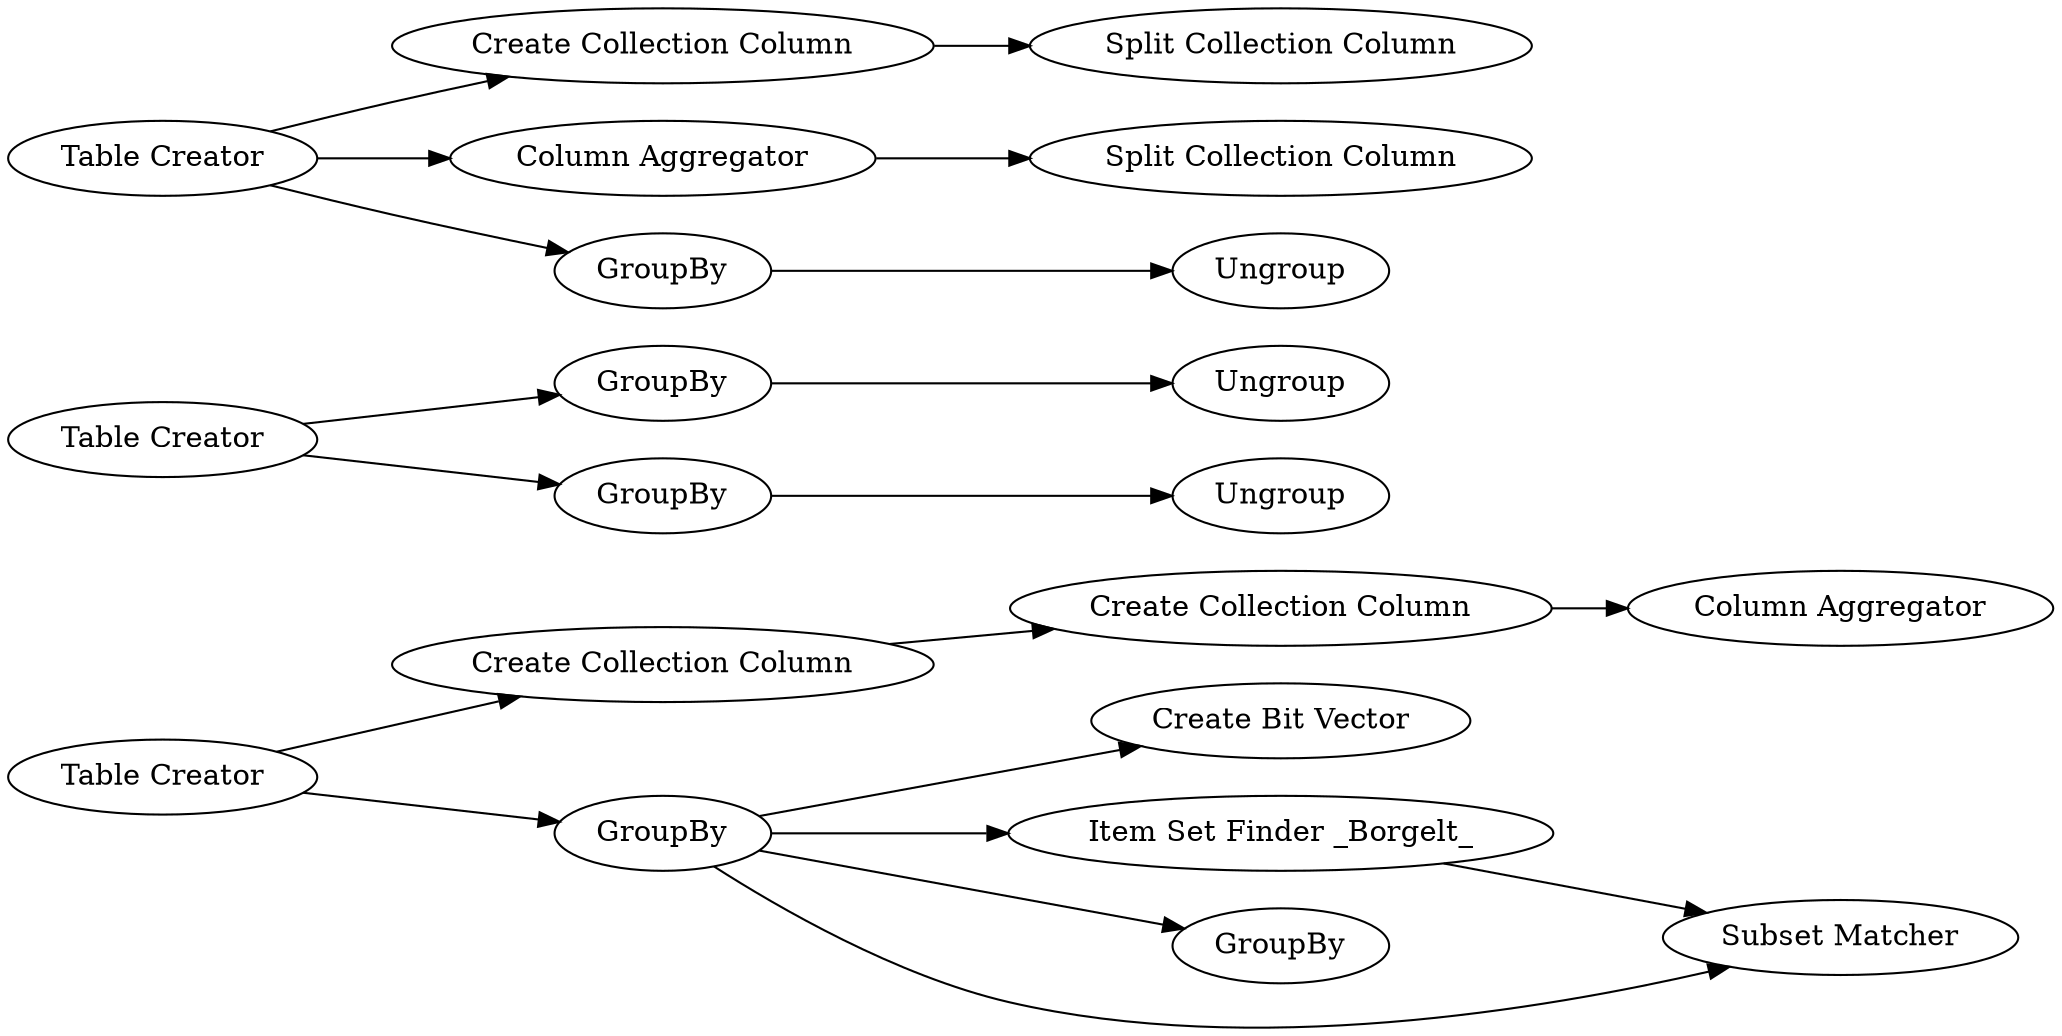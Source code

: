 digraph {
	20 -> 21
	22 -> 9
	14 -> 16
	14 -> 17
	13 -> 14
	10 -> 3
	10 -> 6
	22 -> 8
	14 -> 15
	8 -> 11
	10 -> 2
	9 -> 12
	21 -> 18
	6 -> 7
	17 -> 23
	3 -> 4
	13 -> 20
	2 -> 5
	14 -> 23
	7 [label="Split Collection Column"]
	9 [label=GroupBy]
	21 [label="Create Collection Column"]
	18 [label="Column Aggregator"]
	8 [label=GroupBy]
	17 [label="Item Set Finder _Borgelt_"]
	3 [label="Create Collection Column"]
	6 [label="Column Aggregator"]
	15 [label=GroupBy]
	10 [label="Table Creator"]
	12 [label=Ungroup]
	16 [label="Create Bit Vector"]
	22 [label="Table Creator"]
	11 [label=Ungroup]
	4 [label="Split Collection Column"]
	23 [label="Subset Matcher"]
	14 [label=GroupBy]
	5 [label=Ungroup]
	13 [label="Table Creator"]
	20 [label="Create Collection Column"]
	2 [label=GroupBy]
	rankdir=LR
}
